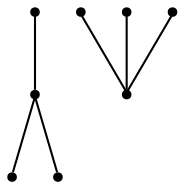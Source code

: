 graph {
  node [shape=point,comment="{\"directed\":false,\"doi\":\"10.1007/978-3-030-35802-0_3\",\"figure\":\"9 (2)\"}"]

  v0 [pos="1031.3194670818284,376.9853032956264"]
  v1 [pos="960.474847863582,376.9853032956264"]
  v2 [pos="903.8023382687113,221.1279081723951"]
  v3 [pos="818.7866586359809,405.32275281377594"]
  v4 [pos="662.9285217912055,376.9853032956264"]
  v5 [pos="733.7752394272361,376.9853032956264"]
  v6 [pos="606.2528009812412,221.1279081723951"]
  v7 [pos="521.2413817724964,405.322752813776"]

  v0 -- v1 [id="-1",pos="1031.3194670818284,376.9853032956264 960.474847863582,376.9853032956264 960.474847863582,376.9853032956264 960.474847863582,376.9853032956264"]
  v1 -- v3 [id="-2",pos="960.474847863582,376.9853032956264 960.4738622431076,391.1497994767489 960.4738622431076,391.1497994767489 960.4738622431076,391.1497994767489 932.1401986736935,391.1497994767489 932.1401986736935,391.1497994767489 932.1401986736935,391.1497994767489 932.1401986736935,376.98104292385494 932.1401986736935,376.98104292385494 932.1401986736935,376.98104292385494 889.6292430248611,376.98104292385494 889.6292430248611,376.98104292385494 889.6292430248611,376.98104292385494 889.6292430248611,405.3185560296429 889.6292430248611,405.3185560296429 889.6292430248611,405.3185560296429 832.9577190504648,405.3185560296429 832.9577190504648,405.3185560296429 832.9577190504648,405.3185560296429 832.9577190504648,391.1497994767489 832.9577190504648,391.1497994767489 832.9577190504648,391.1497994767489 818.7846238066145,391.1497994767489 818.7846238066145,391.1497994767489 818.7846238066145,391.1497994767489 818.7866586359809,405.32275281377594 818.7866586359809,405.32275281377594 818.7866586359809,405.32275281377594"]
  v1 -- v2 [id="-3",pos="960.474847863582,376.9853032956264 946.3090970819758,376.98104292385494 946.3090970819758,376.98104292385494 946.3090970819758,376.98104292385494 946.3090970819758,362.81645136127486 946.3090970819758,362.81645136127486 946.3090970819758,362.81645136127486 960.4738622431076,362.81645136127486 960.4738622431076,362.81645136127486 960.4738622431076,362.81645136127486 960.4738622431076,306.13729195320434 960.4738622431076,306.13729195320434 960.4738622431076,306.13729195320434 903.8023382687113,306.13729195320434 903.8023382687113,306.13729195320434 903.8023382687113,306.13729195320434 903.8023382687113,235.29354098255368 903.8023382687113,235.29354098255368 903.8023382687113,235.29354098255368 917.9671034298432,235.29354098255368 917.9671034298432,235.29354098255368 917.9671034298432,235.29354098255368 917.9671034298432,221.1289494199736 917.9671034298432,221.1289494199736 917.9671034298432,221.1289494199736 903.8023382687113,221.1279081723951 903.8023382687113,221.1279081723951 903.8023382687113,221.1279081723951"]
  v7 -- v4 [id="-4",pos="521.2413817724964,405.322752813776 592.081804155175,405.32281640141434 592.081804155175,405.32281640141434 592.081804155175,405.32281640141434 592.081804155175,376.9853032956264 592.081804155175,376.9853032956264 592.081804155175,376.9853032956264 662.9285217912055,376.9853032956264 662.9285217912055,376.9853032956264 662.9285217912055,376.9853032956264"]
  v6 -- v4 [id="-5",pos="606.2528009812412,221.1279081723951 606.2507025634571,306.14155232497575 606.2507025634571,306.14155232497575 606.2507025634571,306.14155232497575 662.9264233734215,306.14155232497575 662.9264233734215,306.14155232497575 662.9264233734215,306.14155232497575 662.9285217912055,376.9853032956264 662.9285217912055,376.9853032956264 662.9285217912055,376.9853032956264"]
  v5 -- v4 [id="-6",pos="733.7752394272361,376.9853032956264 662.9285217912055,376.9853032956264 662.9285217912055,376.9853032956264 662.9285217912055,376.9853032956264"]
}